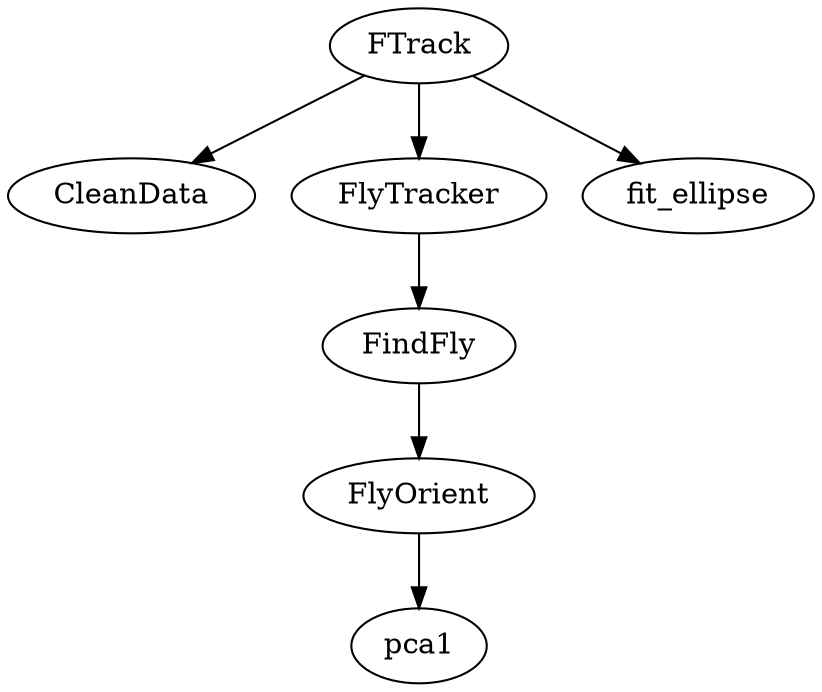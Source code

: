 /* Created by mdot for Matlab */
digraph m2html {
  FTrack -> CleanData;
  FTrack -> FlyTracker;
  FTrack -> fit_ellipse;
  FindFly -> FlyOrient;
  FlyOrient -> pca1;
  FlyTracker -> FindFly;

  CleanData [URL="CleanData.html"];
  FTrack [URL="FTrack.html"];
  FindFly [URL="FindFly.html"];
  FlyOrient [URL="FlyOrient.html"];
  FlyTracker [URL="FlyTracker.html"];
  fit_ellipse [URL="fit_ellipse.html"];
  pca1 [URL="pca1.html"];
}
